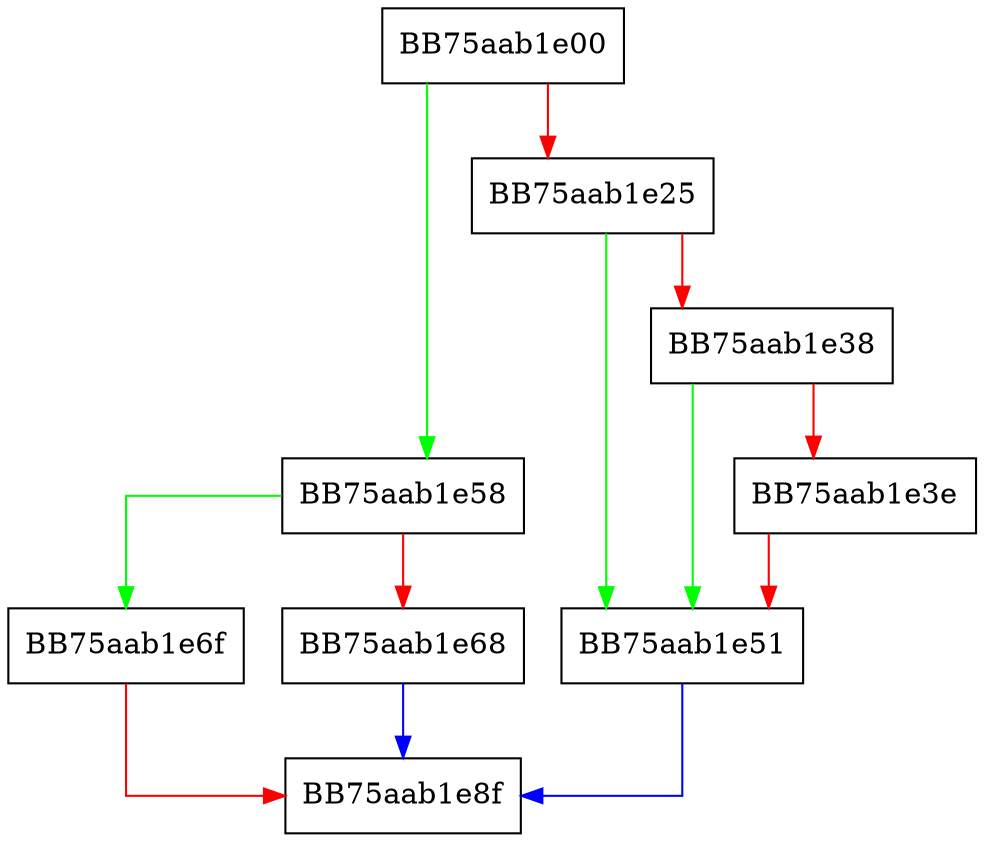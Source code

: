 digraph SetValue {
  node [shape="box"];
  graph [splines=ortho];
  BB75aab1e00 -> BB75aab1e58 [color="green"];
  BB75aab1e00 -> BB75aab1e25 [color="red"];
  BB75aab1e25 -> BB75aab1e51 [color="green"];
  BB75aab1e25 -> BB75aab1e38 [color="red"];
  BB75aab1e38 -> BB75aab1e51 [color="green"];
  BB75aab1e38 -> BB75aab1e3e [color="red"];
  BB75aab1e3e -> BB75aab1e51 [color="red"];
  BB75aab1e51 -> BB75aab1e8f [color="blue"];
  BB75aab1e58 -> BB75aab1e6f [color="green"];
  BB75aab1e58 -> BB75aab1e68 [color="red"];
  BB75aab1e68 -> BB75aab1e8f [color="blue"];
  BB75aab1e6f -> BB75aab1e8f [color="red"];
}